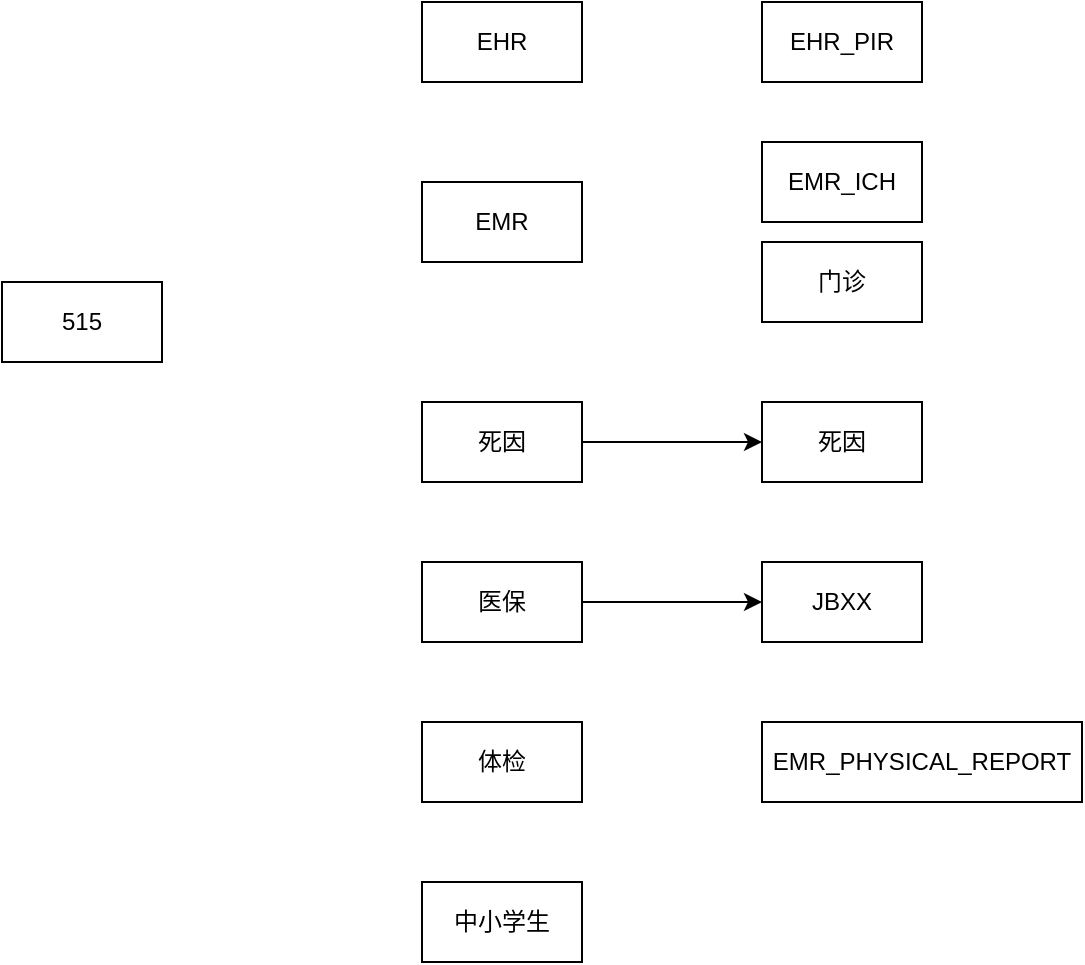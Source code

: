 <mxfile version="14.2.6" type="github" pages="3">
  <diagram id="xagcrxhnyBan9iE-X-BX" name="Page-1">
    <mxGraphModel dx="1038" dy="580" grid="1" gridSize="10" guides="1" tooltips="1" connect="1" arrows="1" fold="1" page="1" pageScale="1" pageWidth="827" pageHeight="1169" math="0" shadow="0">
      <root>
        <mxCell id="0" />
        <mxCell id="1" parent="0" />
        <mxCell id="c3HWRk6y3NSjukakayOv-1" value="515" style="rounded=0;whiteSpace=wrap;html=1;" parent="1" vertex="1">
          <mxGeometry x="110" y="260" width="80" height="40" as="geometry" />
        </mxCell>
        <mxCell id="c3HWRk6y3NSjukakayOv-2" value="EHR" style="rounded=0;whiteSpace=wrap;html=1;" parent="1" vertex="1">
          <mxGeometry x="320" y="120" width="80" height="40" as="geometry" />
        </mxCell>
        <mxCell id="c3HWRk6y3NSjukakayOv-3" value="EMR" style="rounded=0;whiteSpace=wrap;html=1;" parent="1" vertex="1">
          <mxGeometry x="320" y="210" width="80" height="40" as="geometry" />
        </mxCell>
        <mxCell id="c3HWRk6y3NSjukakayOv-14" style="edgeStyle=orthogonalEdgeStyle;rounded=0;orthogonalLoop=1;jettySize=auto;html=1;exitX=1;exitY=0.5;exitDx=0;exitDy=0;" parent="1" source="c3HWRk6y3NSjukakayOv-4" target="c3HWRk6y3NSjukakayOv-13" edge="1">
          <mxGeometry relative="1" as="geometry" />
        </mxCell>
        <mxCell id="c3HWRk6y3NSjukakayOv-4" value="死因" style="rounded=0;whiteSpace=wrap;html=1;" parent="1" vertex="1">
          <mxGeometry x="320" y="320" width="80" height="40" as="geometry" />
        </mxCell>
        <mxCell id="c3HWRk6y3NSjukakayOv-16" style="edgeStyle=orthogonalEdgeStyle;rounded=0;orthogonalLoop=1;jettySize=auto;html=1;exitX=1;exitY=0.5;exitDx=0;exitDy=0;entryX=0;entryY=0.5;entryDx=0;entryDy=0;" parent="1" source="c3HWRk6y3NSjukakayOv-5" target="c3HWRk6y3NSjukakayOv-15" edge="1">
          <mxGeometry relative="1" as="geometry" />
        </mxCell>
        <mxCell id="c3HWRk6y3NSjukakayOv-5" value="医保" style="rounded=0;whiteSpace=wrap;html=1;" parent="1" vertex="1">
          <mxGeometry x="320" y="400" width="80" height="40" as="geometry" />
        </mxCell>
        <mxCell id="c3HWRk6y3NSjukakayOv-6" value="体检" style="rounded=0;whiteSpace=wrap;html=1;" parent="1" vertex="1">
          <mxGeometry x="320" y="480" width="80" height="40" as="geometry" />
        </mxCell>
        <mxCell id="c3HWRk6y3NSjukakayOv-7" value="中小学生" style="rounded=0;whiteSpace=wrap;html=1;" parent="1" vertex="1">
          <mxGeometry x="320" y="560" width="80" height="40" as="geometry" />
        </mxCell>
        <mxCell id="c3HWRk6y3NSjukakayOv-9" value="EHR_PIR" style="rounded=0;whiteSpace=wrap;html=1;" parent="1" vertex="1">
          <mxGeometry x="490" y="120" width="80" height="40" as="geometry" />
        </mxCell>
        <mxCell id="c3HWRk6y3NSjukakayOv-10" value="EMR_ICH" style="rounded=0;whiteSpace=wrap;html=1;" parent="1" vertex="1">
          <mxGeometry x="490" y="190" width="80" height="40" as="geometry" />
        </mxCell>
        <mxCell id="c3HWRk6y3NSjukakayOv-11" value="门诊" style="rounded=0;whiteSpace=wrap;html=1;" parent="1" vertex="1">
          <mxGeometry x="490" y="240" width="80" height="40" as="geometry" />
        </mxCell>
        <mxCell id="c3HWRk6y3NSjukakayOv-12" value="EMR_PHYSICAL_REPORT" style="rounded=0;whiteSpace=wrap;html=1;" parent="1" vertex="1">
          <mxGeometry x="490" y="480" width="160" height="40" as="geometry" />
        </mxCell>
        <mxCell id="c3HWRk6y3NSjukakayOv-13" value="死因" style="rounded=0;whiteSpace=wrap;html=1;" parent="1" vertex="1">
          <mxGeometry x="490" y="320" width="80" height="40" as="geometry" />
        </mxCell>
        <mxCell id="c3HWRk6y3NSjukakayOv-15" value="JBXX" style="rounded=0;whiteSpace=wrap;html=1;" parent="1" vertex="1">
          <mxGeometry x="490" y="400" width="80" height="40" as="geometry" />
        </mxCell>
      </root>
    </mxGraphModel>
  </diagram>
  <diagram id="n7D8QiC2p1QJtrz3l86_" name="Page-2">
    <mxGraphModel dx="1038" dy="580" grid="1" gridSize="10" guides="1" tooltips="1" connect="1" arrows="1" fold="1" page="1" pageScale="1" pageWidth="827" pageHeight="1169" math="0" shadow="0">
      <root>
        <mxCell id="L7cZjmXhpZYvMnuUi8Xo-0" />
        <mxCell id="L7cZjmXhpZYvMnuUi8Xo-1" parent="L7cZjmXhpZYvMnuUi8Xo-0" />
        <mxCell id="YD2JQhsTMEuuVqjq4s3G-0" value="" style="rounded=0;whiteSpace=wrap;html=1;fillColor=#fff2cc;strokeColor=#d6b656;" parent="L7cZjmXhpZYvMnuUi8Xo-1" vertex="1">
          <mxGeometry x="30" y="70" width="600" height="390" as="geometry" />
        </mxCell>
        <mxCell id="L7cZjmXhpZYvMnuUi8Xo-12" style="edgeStyle=orthogonalEdgeStyle;rounded=0;orthogonalLoop=1;jettySize=auto;html=1;exitX=1;exitY=0.5;exitDx=0;exitDy=0;entryX=0.5;entryY=0;entryDx=0;entryDy=0;entryPerimeter=0;" parent="L7cZjmXhpZYvMnuUi8Xo-1" source="L7cZjmXhpZYvMnuUi8Xo-2" target="L7cZjmXhpZYvMnuUi8Xo-11" edge="1">
          <mxGeometry relative="1" as="geometry" />
        </mxCell>
        <mxCell id="L7cZjmXhpZYvMnuUi8Xo-13" value="备份" style="edgeLabel;html=1;align=center;verticalAlign=middle;resizable=0;points=[];" parent="L7cZjmXhpZYvMnuUi8Xo-12" vertex="1" connectable="0">
          <mxGeometry x="-0.073" y="3" relative="1" as="geometry">
            <mxPoint as="offset" />
          </mxGeometry>
        </mxCell>
        <mxCell id="L7cZjmXhpZYvMnuUi8Xo-2" value="浪潮" style="rounded=0;whiteSpace=wrap;html=1;" parent="L7cZjmXhpZYvMnuUi8Xo-1" vertex="1">
          <mxGeometry x="160" y="200" width="290" height="110" as="geometry" />
        </mxCell>
        <mxCell id="L7cZjmXhpZYvMnuUi8Xo-3" value="ORACLE:&lt;br&gt;2016（500万）" style="rounded=0;whiteSpace=wrap;html=1;" parent="L7cZjmXhpZYvMnuUi8Xo-1" vertex="1">
          <mxGeometry x="350" y="215" width="80" height="80" as="geometry" />
        </mxCell>
        <mxCell id="L7cZjmXhpZYvMnuUi8Xo-27" style="edgeStyle=orthogonalEdgeStyle;rounded=0;orthogonalLoop=1;jettySize=auto;html=1;exitX=0.75;exitY=0;exitDx=0;exitDy=0;entryX=0.855;entryY=0;entryDx=0;entryDy=4.35;entryPerimeter=0;dashed=1;" parent="L7cZjmXhpZYvMnuUi8Xo-1" source="L7cZjmXhpZYvMnuUi8Xo-4" target="L7cZjmXhpZYvMnuUi8Xo-11" edge="1">
          <mxGeometry relative="1" as="geometry">
            <Array as="points">
              <mxPoint x="250" y="170" />
              <mxPoint x="593" y="170" />
            </Array>
          </mxGeometry>
        </mxCell>
        <mxCell id="L7cZjmXhpZYvMnuUi8Xo-4" value="ORACLE:&lt;br&gt;2018" style="rounded=0;whiteSpace=wrap;html=1;" parent="L7cZjmXhpZYvMnuUi8Xo-1" vertex="1">
          <mxGeometry x="190" y="215" width="80" height="80" as="geometry" />
        </mxCell>
        <mxCell id="L7cZjmXhpZYvMnuUi8Xo-5" value="" style="rounded=0;whiteSpace=wrap;html=1;fillColor=#d5e8d4;strokeColor=#82b366;" parent="L7cZjmXhpZYvMnuUi8Xo-1" vertex="1">
          <mxGeometry x="30" y="580" width="590" height="115" as="geometry" />
        </mxCell>
        <mxCell id="L7cZjmXhpZYvMnuUi8Xo-6" value="研究院" style="text;html=1;strokeColor=none;fillColor=none;align=center;verticalAlign=middle;whiteSpace=wrap;rounded=0;" parent="L7cZjmXhpZYvMnuUi8Xo-1" vertex="1">
          <mxGeometry x="30" y="565" width="40" height="20" as="geometry" />
        </mxCell>
        <mxCell id="L7cZjmXhpZYvMnuUi8Xo-17" style="edgeStyle=orthogonalEdgeStyle;rounded=0;orthogonalLoop=1;jettySize=auto;html=1;exitX=0.5;exitY=0;exitDx=0;exitDy=0;" parent="L7cZjmXhpZYvMnuUi8Xo-1" source="L7cZjmXhpZYvMnuUi8Xo-7" target="L7cZjmXhpZYvMnuUi8Xo-8" edge="1">
          <mxGeometry relative="1" as="geometry" />
        </mxCell>
        <mxCell id="L7cZjmXhpZYvMnuUi8Xo-7" value="VPN" style="rounded=0;whiteSpace=wrap;html=1;" parent="L7cZjmXhpZYvMnuUi8Xo-1" vertex="1">
          <mxGeometry x="260" y="430" width="90" height="50" as="geometry" />
        </mxCell>
        <mxCell id="L7cZjmXhpZYvMnuUi8Xo-10" style="edgeStyle=orthogonalEdgeStyle;rounded=0;orthogonalLoop=1;jettySize=auto;html=1;exitX=0.5;exitY=0;exitDx=0;exitDy=0;" parent="L7cZjmXhpZYvMnuUi8Xo-1" source="L7cZjmXhpZYvMnuUi8Xo-8" target="L7cZjmXhpZYvMnuUi8Xo-2" edge="1">
          <mxGeometry relative="1" as="geometry" />
        </mxCell>
        <mxCell id="L7cZjmXhpZYvMnuUi8Xo-8" value="R:96\99\100（性能差）&lt;br&gt;web平台:97" style="rounded=0;whiteSpace=wrap;html=1;" parent="L7cZjmXhpZYvMnuUi8Xo-1" vertex="1">
          <mxGeometry x="180" y="330" width="250" height="50" as="geometry" />
        </mxCell>
        <mxCell id="L7cZjmXhpZYvMnuUi8Xo-32" style="edgeStyle=orthogonalEdgeStyle;rounded=0;orthogonalLoop=1;jettySize=auto;html=1;exitX=1;exitY=0.5;exitDx=0;exitDy=0;exitPerimeter=0;" parent="L7cZjmXhpZYvMnuUi8Xo-1" target="L7cZjmXhpZYvMnuUi8Xo-30" edge="1">
          <mxGeometry relative="1" as="geometry">
            <mxPoint x="610" y="550" as="sourcePoint" />
          </mxGeometry>
        </mxCell>
        <mxCell id="L7cZjmXhpZYvMnuUi8Xo-11" value="GP集群&lt;br&gt;（产生结果）" style="shape=cylinder3;whiteSpace=wrap;html=1;boundedLbl=1;backgroundOutline=1;size=15;" parent="L7cZjmXhpZYvMnuUi8Xo-1" vertex="1">
          <mxGeometry x="490" y="515" width="120" height="90" as="geometry" />
        </mxCell>
        <mxCell id="L7cZjmXhpZYvMnuUi8Xo-15" style="edgeStyle=orthogonalEdgeStyle;rounded=0;orthogonalLoop=1;jettySize=auto;html=1;exitX=0.5;exitY=0;exitDx=0;exitDy=0;exitPerimeter=0;entryX=0.5;entryY=1;entryDx=0;entryDy=0;" parent="L7cZjmXhpZYvMnuUi8Xo-1" source="L7cZjmXhpZYvMnuUi8Xo-14" target="L7cZjmXhpZYvMnuUi8Xo-7" edge="1">
          <mxGeometry relative="1" as="geometry" />
        </mxCell>
        <mxCell id="L7cZjmXhpZYvMnuUi8Xo-16" style="edgeStyle=orthogonalEdgeStyle;rounded=0;orthogonalLoop=1;jettySize=auto;html=1;entryX=0.5;entryY=1;entryDx=0;entryDy=0;entryPerimeter=0;" parent="L7cZjmXhpZYvMnuUi8Xo-1" source="L7cZjmXhpZYvMnuUi8Xo-14" target="L7cZjmXhpZYvMnuUi8Xo-11" edge="1">
          <mxGeometry relative="1" as="geometry">
            <mxPoint x="550" y="595" as="targetPoint" />
          </mxGeometry>
        </mxCell>
        <mxCell id="L7cZjmXhpZYvMnuUi8Xo-28" value="本地的R服务器" style="edgeLabel;html=1;align=center;verticalAlign=middle;resizable=0;points=[];" parent="L7cZjmXhpZYvMnuUi8Xo-16" vertex="1" connectable="0">
          <mxGeometry x="0.011" y="-5" relative="1" as="geometry">
            <mxPoint as="offset" />
          </mxGeometry>
        </mxCell>
        <mxCell id="L7cZjmXhpZYvMnuUi8Xo-26" value="需求" style="edgeStyle=orthogonalEdgeStyle;rounded=0;orthogonalLoop=1;jettySize=auto;html=1;exitX=0;exitY=0.333;exitDx=0;exitDy=0;exitPerimeter=0;entryX=0.5;entryY=0.5;entryDx=0;entryDy=0;entryPerimeter=0;" parent="L7cZjmXhpZYvMnuUi8Xo-1" source="L7cZjmXhpZYvMnuUi8Xo-14" target="L7cZjmXhpZYvMnuUi8Xo-24" edge="1">
          <mxGeometry relative="1" as="geometry" />
        </mxCell>
        <mxCell id="L7cZjmXhpZYvMnuUi8Xo-14" value="学生" style="shape=umlActor;verticalLabelPosition=bottom;verticalAlign=top;html=1;outlineConnect=0;" parent="L7cZjmXhpZYvMnuUi8Xo-1" vertex="1">
          <mxGeometry x="290" y="610" width="30" height="60" as="geometry" />
        </mxCell>
        <mxCell id="L7cZjmXhpZYvMnuUi8Xo-22" style="edgeStyle=orthogonalEdgeStyle;rounded=0;orthogonalLoop=1;jettySize=auto;html=1;exitX=0.25;exitY=1;exitDx=0;exitDy=0;entryX=0.5;entryY=0;entryDx=0;entryDy=0;shape=flexArrow;" parent="L7cZjmXhpZYvMnuUi8Xo-1" source="L7cZjmXhpZYvMnuUi8Xo-18" target="L7cZjmXhpZYvMnuUi8Xo-4" edge="1">
          <mxGeometry relative="1" as="geometry" />
        </mxCell>
        <mxCell id="L7cZjmXhpZYvMnuUi8Xo-18" value="2018版全省数据库（EMR\EHR）&lt;br&gt;医嘱信息" style="rounded=0;whiteSpace=wrap;html=1;" parent="L7cZjmXhpZYvMnuUi8Xo-1" vertex="1">
          <mxGeometry x="160" y="90" width="290" height="60" as="geometry" />
        </mxCell>
        <mxCell id="L7cZjmXhpZYvMnuUi8Xo-21" style="edgeStyle=orthogonalEdgeStyle;rounded=0;orthogonalLoop=1;jettySize=auto;html=1;entryX=0;entryY=0.5;entryDx=0;entryDy=0;" parent="L7cZjmXhpZYvMnuUi8Xo-1" source="L7cZjmXhpZYvMnuUi8Xo-19" target="L7cZjmXhpZYvMnuUi8Xo-18" edge="1">
          <mxGeometry relative="1" as="geometry">
            <Array as="points">
              <mxPoint x="80" y="120" />
            </Array>
          </mxGeometry>
        </mxCell>
        <mxCell id="L7cZjmXhpZYvMnuUi8Xo-29" value="管理员" style="edgeLabel;html=1;align=center;verticalAlign=middle;resizable=0;points=[];" parent="L7cZjmXhpZYvMnuUi8Xo-21" vertex="1" connectable="0">
          <mxGeometry x="-0.184" y="2" relative="1" as="geometry">
            <mxPoint as="offset" />
          </mxGeometry>
        </mxCell>
        <mxCell id="L7cZjmXhpZYvMnuUi8Xo-19" value="堡垒机" style="ellipse;whiteSpace=wrap;html=1;aspect=fixed;" parent="L7cZjmXhpZYvMnuUi8Xo-1" vertex="1">
          <mxGeometry x="50" y="325" width="70" height="70" as="geometry" />
        </mxCell>
        <mxCell id="L7cZjmXhpZYvMnuUi8Xo-25" style="edgeStyle=orthogonalEdgeStyle;rounded=0;orthogonalLoop=1;jettySize=auto;html=1;" parent="L7cZjmXhpZYvMnuUi8Xo-1" source="L7cZjmXhpZYvMnuUi8Xo-24" target="L7cZjmXhpZYvMnuUi8Xo-19" edge="1">
          <mxGeometry relative="1" as="geometry">
            <Array as="points">
              <mxPoint x="145" y="600" />
              <mxPoint x="100" y="600" />
            </Array>
          </mxGeometry>
        </mxCell>
        <mxCell id="L7cZjmXhpZYvMnuUi8Xo-24" value="工程师" style="shape=umlActor;verticalLabelPosition=bottom;verticalAlign=top;html=1;outlineConnect=0;" parent="L7cZjmXhpZYvMnuUi8Xo-1" vertex="1">
          <mxGeometry x="130" y="605" width="30" height="60" as="geometry" />
        </mxCell>
        <mxCell id="L7cZjmXhpZYvMnuUi8Xo-30" value="产生了多少结果：两个队列&lt;br&gt;新需要的有多少：医嘱" style="rounded=0;whiteSpace=wrap;html=1;" parent="L7cZjmXhpZYvMnuUi8Xo-1" vertex="1">
          <mxGeometry x="650" y="520" width="160" height="60" as="geometry" />
        </mxCell>
      </root>
    </mxGraphModel>
  </diagram>
  <diagram id="XbCc64ss0K2OMkLWAqUx" name="Page-3">
    <mxGraphModel dx="1038" dy="580" grid="1" gridSize="10" guides="1" tooltips="1" connect="1" arrows="1" fold="1" page="1" pageScale="1" pageWidth="827" pageHeight="1169" math="0" shadow="0">
      <root>
        <mxCell id="hNZq27Qqe17-G8iNRurC-0" />
        <mxCell id="hNZq27Qqe17-G8iNRurC-1" parent="hNZq27Qqe17-G8iNRurC-0" />
        <mxCell id="hNZq27Qqe17-G8iNRurC-6" style="edgeStyle=orthogonalEdgeStyle;rounded=0;orthogonalLoop=1;jettySize=auto;html=1;exitX=1;exitY=0.5;exitDx=0;exitDy=0;" edge="1" parent="hNZq27Qqe17-G8iNRurC-1" source="hNZq27Qqe17-G8iNRurC-2" target="hNZq27Qqe17-G8iNRurC-5">
          <mxGeometry relative="1" as="geometry" />
        </mxCell>
        <mxCell id="hNZq27Qqe17-G8iNRurC-13" style="edgeStyle=orthogonalEdgeStyle;rounded=0;orthogonalLoop=1;jettySize=auto;html=1;exitX=0.5;exitY=1;exitDx=0;exitDy=0;entryX=0.5;entryY=0;entryDx=0;entryDy=0;" edge="1" parent="hNZq27Qqe17-G8iNRurC-1" source="hNZq27Qqe17-G8iNRurC-2" target="hNZq27Qqe17-G8iNRurC-12">
          <mxGeometry relative="1" as="geometry" />
        </mxCell>
        <mxCell id="hNZq27Qqe17-G8iNRurC-2" value="堡垒机:222.194.63.63:8080" style="rounded=0;whiteSpace=wrap;html=1;" vertex="1" parent="hNZq27Qqe17-G8iNRurC-1">
          <mxGeometry x="200" y="130" width="160" height="50" as="geometry" />
        </mxCell>
        <mxCell id="hNZq27Qqe17-G8iNRurC-4" style="edgeStyle=orthogonalEdgeStyle;rounded=0;orthogonalLoop=1;jettySize=auto;html=1;exitX=1;exitY=0.5;exitDx=0;exitDy=0;entryX=0;entryY=0.5;entryDx=0;entryDy=0;" edge="1" parent="hNZq27Qqe17-G8iNRurC-1" source="hNZq27Qqe17-G8iNRurC-3" target="hNZq27Qqe17-G8iNRurC-2">
          <mxGeometry relative="1" as="geometry" />
        </mxCell>
        <mxCell id="hNZq27Qqe17-G8iNRurC-3" value="在家" style="rounded=0;whiteSpace=wrap;html=1;" vertex="1" parent="hNZq27Qqe17-G8iNRurC-1">
          <mxGeometry x="40" y="135" width="80" height="40" as="geometry" />
        </mxCell>
        <mxCell id="hNZq27Qqe17-G8iNRurC-8" style="edgeStyle=orthogonalEdgeStyle;rounded=0;orthogonalLoop=1;jettySize=auto;html=1;exitX=1;exitY=0.5;exitDx=0;exitDy=0;" edge="1" parent="hNZq27Qqe17-G8iNRurC-1" source="hNZq27Qqe17-G8iNRurC-5" target="hNZq27Qqe17-G8iNRurC-7">
          <mxGeometry relative="1" as="geometry" />
        </mxCell>
        <mxCell id="hNZq27Qqe17-G8iNRurC-10" style="edgeStyle=orthogonalEdgeStyle;rounded=0;orthogonalLoop=1;jettySize=auto;html=1;exitX=0.5;exitY=1;exitDx=0;exitDy=0;entryX=0.5;entryY=0;entryDx=0;entryDy=0;" edge="1" parent="hNZq27Qqe17-G8iNRurC-1" source="hNZq27Qqe17-G8iNRurC-5" target="hNZq27Qqe17-G8iNRurC-9">
          <mxGeometry relative="1" as="geometry" />
        </mxCell>
        <mxCell id="hNZq27Qqe17-G8iNRurC-5" value="windows(浏览器)" style="rounded=0;whiteSpace=wrap;html=1;" vertex="1" parent="hNZq27Qqe17-G8iNRurC-1">
          <mxGeometry x="460" y="130" width="120" height="50" as="geometry" />
        </mxCell>
        <mxCell id="hNZq27Qqe17-G8iNRurC-7" value="计算服务器" style="rounded=0;whiteSpace=wrap;html=1;" vertex="1" parent="hNZq27Qqe17-G8iNRurC-1">
          <mxGeometry x="690" y="130" width="120" height="50" as="geometry" />
        </mxCell>
        <mxCell id="hNZq27Qqe17-G8iNRurC-9" value="团队服务器,黑色&lt;br&gt;(刘泽创建)" style="rounded=0;whiteSpace=wrap;html=1;" vertex="1" parent="hNZq27Qqe17-G8iNRurC-1">
          <mxGeometry x="460" y="250" width="120" height="60" as="geometry" />
        </mxCell>
        <mxCell id="hNZq27Qqe17-G8iNRurC-14" style="edgeStyle=orthogonalEdgeStyle;rounded=0;orthogonalLoop=1;jettySize=auto;html=1;exitX=0.5;exitY=0;exitDx=0;exitDy=0;entryX=0.5;entryY=1;entryDx=0;entryDy=0;" edge="1" parent="hNZq27Qqe17-G8iNRurC-1" source="hNZq27Qqe17-G8iNRurC-11" target="hNZq27Qqe17-G8iNRurC-9">
          <mxGeometry relative="1" as="geometry" />
        </mxCell>
        <mxCell id="hNZq27Qqe17-G8iNRurC-11" value="R文件" style="rounded=0;whiteSpace=wrap;html=1;" vertex="1" parent="hNZq27Qqe17-G8iNRurC-1">
          <mxGeometry x="460" y="370" width="120" height="50" as="geometry" />
        </mxCell>
        <mxCell id="hNZq27Qqe17-G8iNRurC-15" style="edgeStyle=orthogonalEdgeStyle;rounded=0;orthogonalLoop=1;jettySize=auto;html=1;exitX=1;exitY=0.5;exitDx=0;exitDy=0;entryX=0;entryY=0.5;entryDx=0;entryDy=0;" edge="1" parent="hNZq27Qqe17-G8iNRurC-1" source="hNZq27Qqe17-G8iNRurC-12" target="hNZq27Qqe17-G8iNRurC-11">
          <mxGeometry relative="1" as="geometry" />
        </mxCell>
        <mxCell id="hNZq27Qqe17-G8iNRurC-12" value="登录平台" style="rounded=0;whiteSpace=wrap;html=1;" vertex="1" parent="hNZq27Qqe17-G8iNRurC-1">
          <mxGeometry x="220" y="370" width="120" height="50" as="geometry" />
        </mxCell>
        <mxCell id="hNZq27Qqe17-G8iNRurC-17" style="edgeStyle=orthogonalEdgeStyle;rounded=0;orthogonalLoop=1;jettySize=auto;html=1;exitX=1;exitY=0.5;exitDx=0;exitDy=0;" edge="1" parent="hNZq27Qqe17-G8iNRurC-1" source="hNZq27Qqe17-G8iNRurC-16" target="hNZq27Qqe17-G8iNRurC-9">
          <mxGeometry relative="1" as="geometry" />
        </mxCell>
        <mxCell id="hNZq27Qqe17-G8iNRurC-16" value="研究院" style="rounded=0;whiteSpace=wrap;html=1;" vertex="1" parent="hNZq27Qqe17-G8iNRurC-1">
          <mxGeometry x="330" y="260" width="80" height="40" as="geometry" />
        </mxCell>
      </root>
    </mxGraphModel>
  </diagram>
</mxfile>
